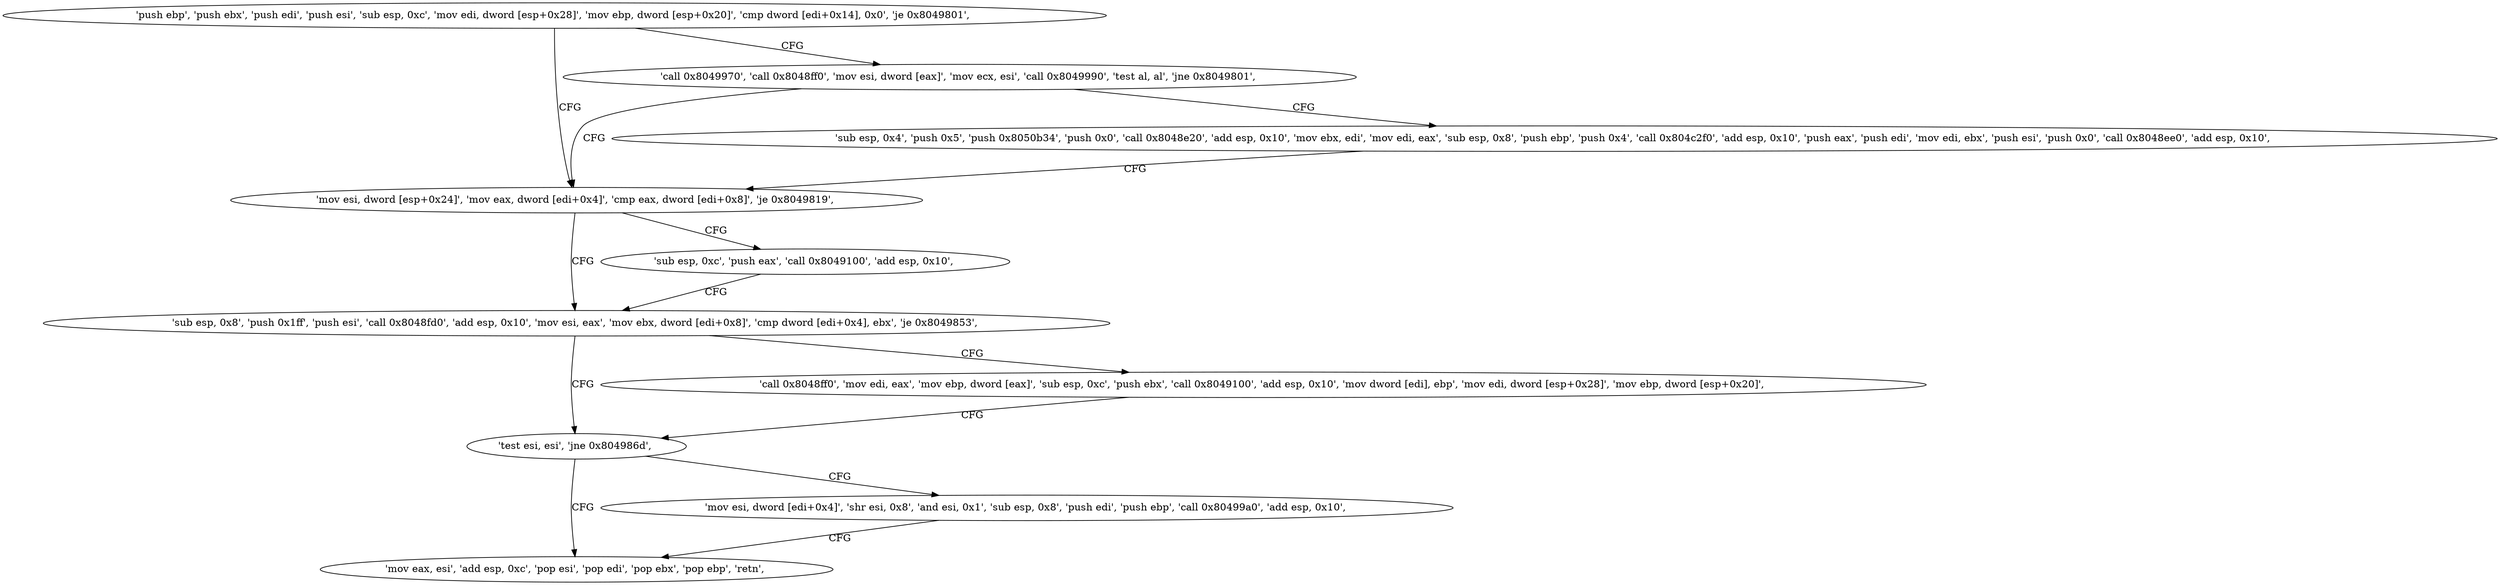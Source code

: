 digraph "func" {
"134518688" [label = "'push ebp', 'push ebx', 'push edi', 'push esi', 'sub esp, 0xc', 'mov edi, dword [esp+0x28]', 'mov ebp, dword [esp+0x20]', 'cmp dword [edi+0x14], 0x0', 'je 0x8049801', " ]
"134518785" [label = "'mov esi, dword [esp+0x24]', 'mov eax, dword [edi+0x4]', 'cmp eax, dword [edi+0x8]', 'je 0x8049819', " ]
"134518709" [label = "'call 0x8049970', 'call 0x8048ff0', 'mov esi, dword [eax]', 'mov ecx, esi', 'call 0x8049990', 'test al, al', 'jne 0x8049801', " ]
"134518809" [label = "'sub esp, 0x8', 'push 0x1ff', 'push esi', 'call 0x8048fd0', 'add esp, 0x10', 'mov esi, eax', 'mov ebx, dword [edi+0x8]', 'cmp dword [edi+0x4], ebx', 'je 0x8049853', " ]
"134518797" [label = "'sub esp, 0xc', 'push eax', 'call 0x8049100', 'add esp, 0x10', " ]
"134518732" [label = "'sub esp, 0x4', 'push 0x5', 'push 0x8050b34', 'push 0x0', 'call 0x8048e20', 'add esp, 0x10', 'mov ebx, edi', 'mov edi, eax', 'sub esp, 0x8', 'push ebp', 'push 0x4', 'call 0x804c2f0', 'add esp, 0x10', 'push eax', 'push edi', 'mov edi, ebx', 'push esi', 'push 0x0', 'call 0x8048ee0', 'add esp, 0x10', " ]
"134518867" [label = "'test esi, esi', 'jne 0x804986d', " ]
"134518836" [label = "'call 0x8048ff0', 'mov edi, eax', 'mov ebp, dword [eax]', 'sub esp, 0xc', 'push ebx', 'call 0x8049100', 'add esp, 0x10', 'mov dword [edi], ebp', 'mov edi, dword [esp+0x28]', 'mov ebp, dword [esp+0x20]', " ]
"134518893" [label = "'mov eax, esi', 'add esp, 0xc', 'pop esi', 'pop edi', 'pop ebx', 'pop ebp', 'retn', " ]
"134518871" [label = "'mov esi, dword [edi+0x4]', 'shr esi, 0x8', 'and esi, 0x1', 'sub esp, 0x8', 'push edi', 'push ebp', 'call 0x80499a0', 'add esp, 0x10', " ]
"134518688" -> "134518785" [ label = "CFG" ]
"134518688" -> "134518709" [ label = "CFG" ]
"134518785" -> "134518809" [ label = "CFG" ]
"134518785" -> "134518797" [ label = "CFG" ]
"134518709" -> "134518785" [ label = "CFG" ]
"134518709" -> "134518732" [ label = "CFG" ]
"134518809" -> "134518867" [ label = "CFG" ]
"134518809" -> "134518836" [ label = "CFG" ]
"134518797" -> "134518809" [ label = "CFG" ]
"134518732" -> "134518785" [ label = "CFG" ]
"134518867" -> "134518893" [ label = "CFG" ]
"134518867" -> "134518871" [ label = "CFG" ]
"134518836" -> "134518867" [ label = "CFG" ]
"134518871" -> "134518893" [ label = "CFG" ]
}
